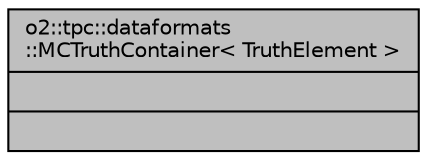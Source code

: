 digraph "o2::tpc::dataformats::MCTruthContainer&lt; TruthElement &gt;"
{
 // INTERACTIVE_SVG=YES
  bgcolor="transparent";
  edge [fontname="Helvetica",fontsize="10",labelfontname="Helvetica",labelfontsize="10"];
  node [fontname="Helvetica",fontsize="10",shape=record];
  Node1 [label="{o2::tpc::dataformats\l::MCTruthContainer\< TruthElement \>\n||}",height=0.2,width=0.4,color="black", fillcolor="grey75", style="filled", fontcolor="black"];
}
